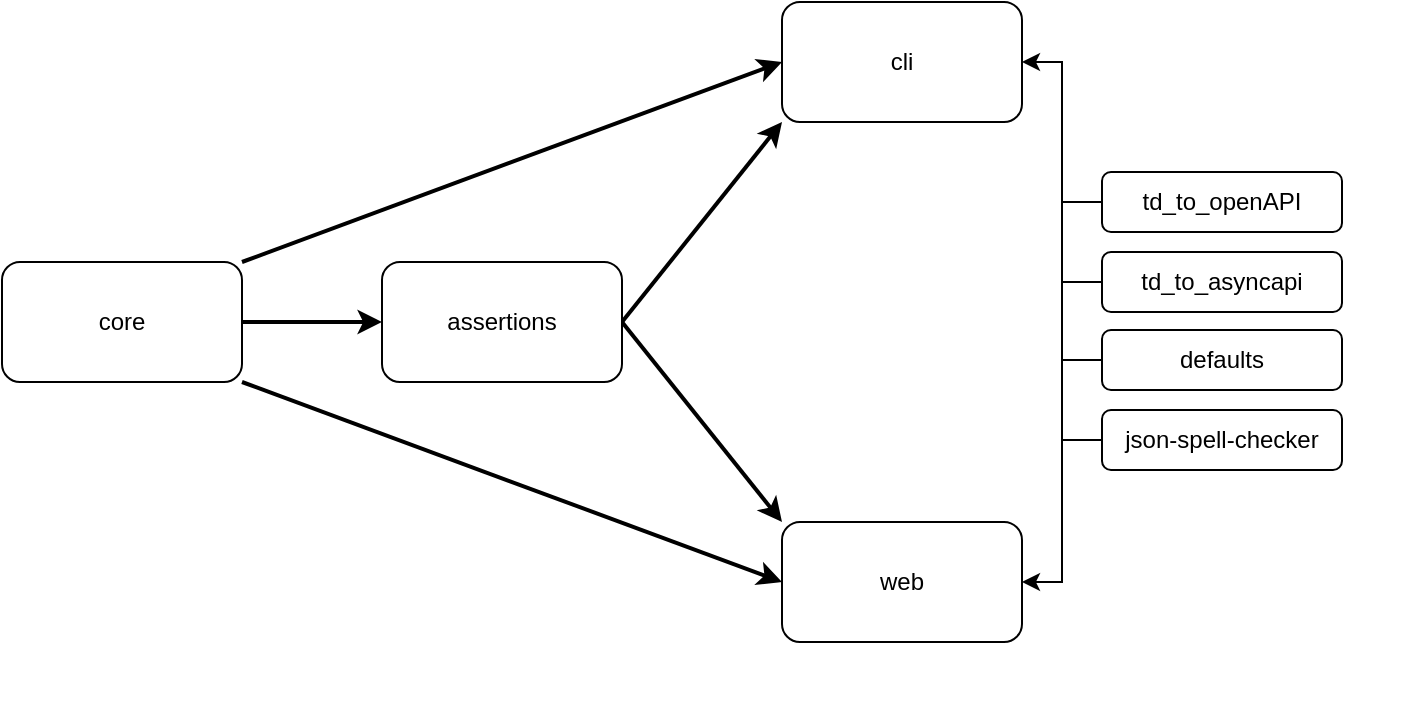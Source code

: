 <mxfile version="20.8.18" type="device"><diagram id="HsfRKUwO8yAhPEBh0xE-" name="Page-1"><mxGraphModel dx="1277" dy="750" grid="0" gridSize="10" guides="1" tooltips="1" connect="1" arrows="1" fold="1" page="1" pageScale="1" pageWidth="827" pageHeight="1169" math="0" shadow="0"><root><mxCell id="0"/><mxCell id="1" parent="0"/><mxCell id="YTXSNV0nuj36KH9C878V-7" style="rounded=0;orthogonalLoop=1;jettySize=auto;html=1;exitX=1;exitY=0;exitDx=0;exitDy=0;entryX=0;entryY=0.5;entryDx=0;entryDy=0;strokeWidth=2;" parent="1" source="YTXSNV0nuj36KH9C878V-1" target="YTXSNV0nuj36KH9C878V-4" edge="1"><mxGeometry relative="1" as="geometry"/></mxCell><mxCell id="YTXSNV0nuj36KH9C878V-8" style="rounded=0;orthogonalLoop=1;jettySize=auto;html=1;exitX=1;exitY=1;exitDx=0;exitDy=0;entryX=0;entryY=0.5;entryDx=0;entryDy=0;strokeWidth=2;" parent="1" source="YTXSNV0nuj36KH9C878V-1" target="YTXSNV0nuj36KH9C878V-5" edge="1"><mxGeometry relative="1" as="geometry"/></mxCell><mxCell id="YTXSNV0nuj36KH9C878V-9" style="rounded=0;orthogonalLoop=1;jettySize=auto;html=1;exitX=1;exitY=0.5;exitDx=0;exitDy=0;entryX=0;entryY=1;entryDx=0;entryDy=0;strokeWidth=2;" parent="1" source="YTXSNV0nuj36KH9C878V-3" target="YTXSNV0nuj36KH9C878V-4" edge="1"><mxGeometry relative="1" as="geometry"/></mxCell><mxCell id="YTXSNV0nuj36KH9C878V-10" style="rounded=0;orthogonalLoop=1;jettySize=auto;html=1;exitX=1;exitY=0.5;exitDx=0;exitDy=0;entryX=0;entryY=0;entryDx=0;entryDy=0;strokeWidth=2;" parent="1" source="YTXSNV0nuj36KH9C878V-3" target="YTXSNV0nuj36KH9C878V-5" edge="1"><mxGeometry relative="1" as="geometry"/></mxCell><mxCell id="YTXSNV0nuj36KH9C878V-4" value="cli" style="rounded=1;whiteSpace=wrap;html=1;" parent="1" vertex="1"><mxGeometry x="440" y="20" width="120" height="60" as="geometry"/></mxCell><mxCell id="S__wkBJ7rzvghQ-bPrjb-7" value="" style="group" parent="1" vertex="1" connectable="0"><mxGeometry x="400" y="250" width="360" height="120" as="geometry"/></mxCell><mxCell id="YTXSNV0nuj36KH9C878V-5" value="web" style="rounded=1;whiteSpace=wrap;html=1;" parent="S__wkBJ7rzvghQ-bPrjb-7" vertex="1"><mxGeometry x="40" y="30" width="120" height="60" as="geometry"/></mxCell><mxCell id="S__wkBJ7rzvghQ-bPrjb-8" value="" style="group" parent="1" vertex="1" connectable="0"><mxGeometry x="50" y="150" width="310" height="60" as="geometry"/></mxCell><mxCell id="YTXSNV0nuj36KH9C878V-1" value="&lt;div&gt;core&lt;/div&gt;" style="rounded=1;whiteSpace=wrap;html=1;" parent="S__wkBJ7rzvghQ-bPrjb-8" vertex="1"><mxGeometry width="120" height="60" as="geometry"/></mxCell><mxCell id="YTXSNV0nuj36KH9C878V-3" value="assertions" style="rounded=1;whiteSpace=wrap;html=1;" parent="S__wkBJ7rzvghQ-bPrjb-8" vertex="1"><mxGeometry x="190" width="120" height="60" as="geometry"/></mxCell><mxCell id="YTXSNV0nuj36KH9C878V-6" style="edgeStyle=orthogonalEdgeStyle;rounded=0;orthogonalLoop=1;jettySize=auto;html=1;exitX=1;exitY=0.5;exitDx=0;exitDy=0;strokeWidth=2;" parent="S__wkBJ7rzvghQ-bPrjb-8" source="YTXSNV0nuj36KH9C878V-1" target="YTXSNV0nuj36KH9C878V-3" edge="1"><mxGeometry relative="1" as="geometry"/></mxCell><mxCell id="S__wkBJ7rzvghQ-bPrjb-11" style="edgeStyle=orthogonalEdgeStyle;rounded=0;orthogonalLoop=1;jettySize=auto;html=1;exitX=0;exitY=0.5;exitDx=0;exitDy=0;entryX=1;entryY=0.5;entryDx=0;entryDy=0;" parent="1" source="S__wkBJ7rzvghQ-bPrjb-1" target="YTXSNV0nuj36KH9C878V-4" edge="1"><mxGeometry relative="1" as="geometry"/></mxCell><mxCell id="S__wkBJ7rzvghQ-bPrjb-13" style="edgeStyle=orthogonalEdgeStyle;rounded=0;orthogonalLoop=1;jettySize=auto;html=1;exitX=0;exitY=0.5;exitDx=0;exitDy=0;entryX=1;entryY=0.5;entryDx=0;entryDy=0;endArrow=classic;endFill=1;" parent="1" source="S__wkBJ7rzvghQ-bPrjb-1" target="YTXSNV0nuj36KH9C878V-5" edge="1"><mxGeometry relative="1" as="geometry"/></mxCell><mxCell id="IKYky89u13lGS_IY1CbK-3" value="" style="group" vertex="1" connectable="0" parent="1"><mxGeometry x="580" y="105" width="140" height="149" as="geometry"/></mxCell><mxCell id="S__wkBJ7rzvghQ-bPrjb-12" style="edgeStyle=orthogonalEdgeStyle;rounded=0;orthogonalLoop=1;jettySize=auto;html=1;exitX=0;exitY=0.5;exitDx=0;exitDy=0;endArrow=none;endFill=0;" parent="IKYky89u13lGS_IY1CbK-3" source="ZkwojjbiFXXCervUykGx-2" edge="1"><mxGeometry relative="1" as="geometry"><mxPoint y="15.069" as="targetPoint"/></mxGeometry></mxCell><mxCell id="S__wkBJ7rzvghQ-bPrjb-14" style="edgeStyle=orthogonalEdgeStyle;rounded=0;orthogonalLoop=1;jettySize=auto;html=1;exitX=0;exitY=0.5;exitDx=0;exitDy=0;endArrow=none;endFill=0;" parent="IKYky89u13lGS_IY1CbK-3" source="S__wkBJ7rzvghQ-bPrjb-5" edge="1"><mxGeometry relative="1" as="geometry"><mxPoint y="95.333" as="targetPoint"/></mxGeometry></mxCell><mxCell id="IKYky89u13lGS_IY1CbK-2" style="edgeStyle=orthogonalEdgeStyle;rounded=0;orthogonalLoop=1;jettySize=auto;html=1;endArrow=none;endFill=0;" edge="1" parent="IKYky89u13lGS_IY1CbK-3" source="IKYky89u13lGS_IY1CbK-1"><mxGeometry relative="1" as="geometry"><mxPoint y="140" as="targetPoint"/></mxGeometry></mxCell><mxCell id="IKYky89u13lGS_IY1CbK-1" value="json-spell-checker" style="rounded=1;whiteSpace=wrap;html=1;" vertex="1" parent="IKYky89u13lGS_IY1CbK-3"><mxGeometry x="20" y="119" width="120" height="30" as="geometry"/></mxCell><mxCell id="ZkwojjbiFXXCervUykGx-2" value="td_to_openAPI" style="rounded=1;whiteSpace=wrap;html=1;" parent="IKYky89u13lGS_IY1CbK-3" vertex="1"><mxGeometry x="20" width="120" height="30" as="geometry"/></mxCell><mxCell id="S__wkBJ7rzvghQ-bPrjb-1" value="td_to_asyncapi" style="rounded=1;whiteSpace=wrap;html=1;" parent="IKYky89u13lGS_IY1CbK-3" vertex="1"><mxGeometry x="20" y="40" width="120" height="30" as="geometry"/></mxCell><mxCell id="S__wkBJ7rzvghQ-bPrjb-5" value="defaults" style="rounded=1;whiteSpace=wrap;html=1;" parent="IKYky89u13lGS_IY1CbK-3" vertex="1"><mxGeometry x="20" y="79" width="120" height="30" as="geometry"/></mxCell></root></mxGraphModel></diagram></mxfile>